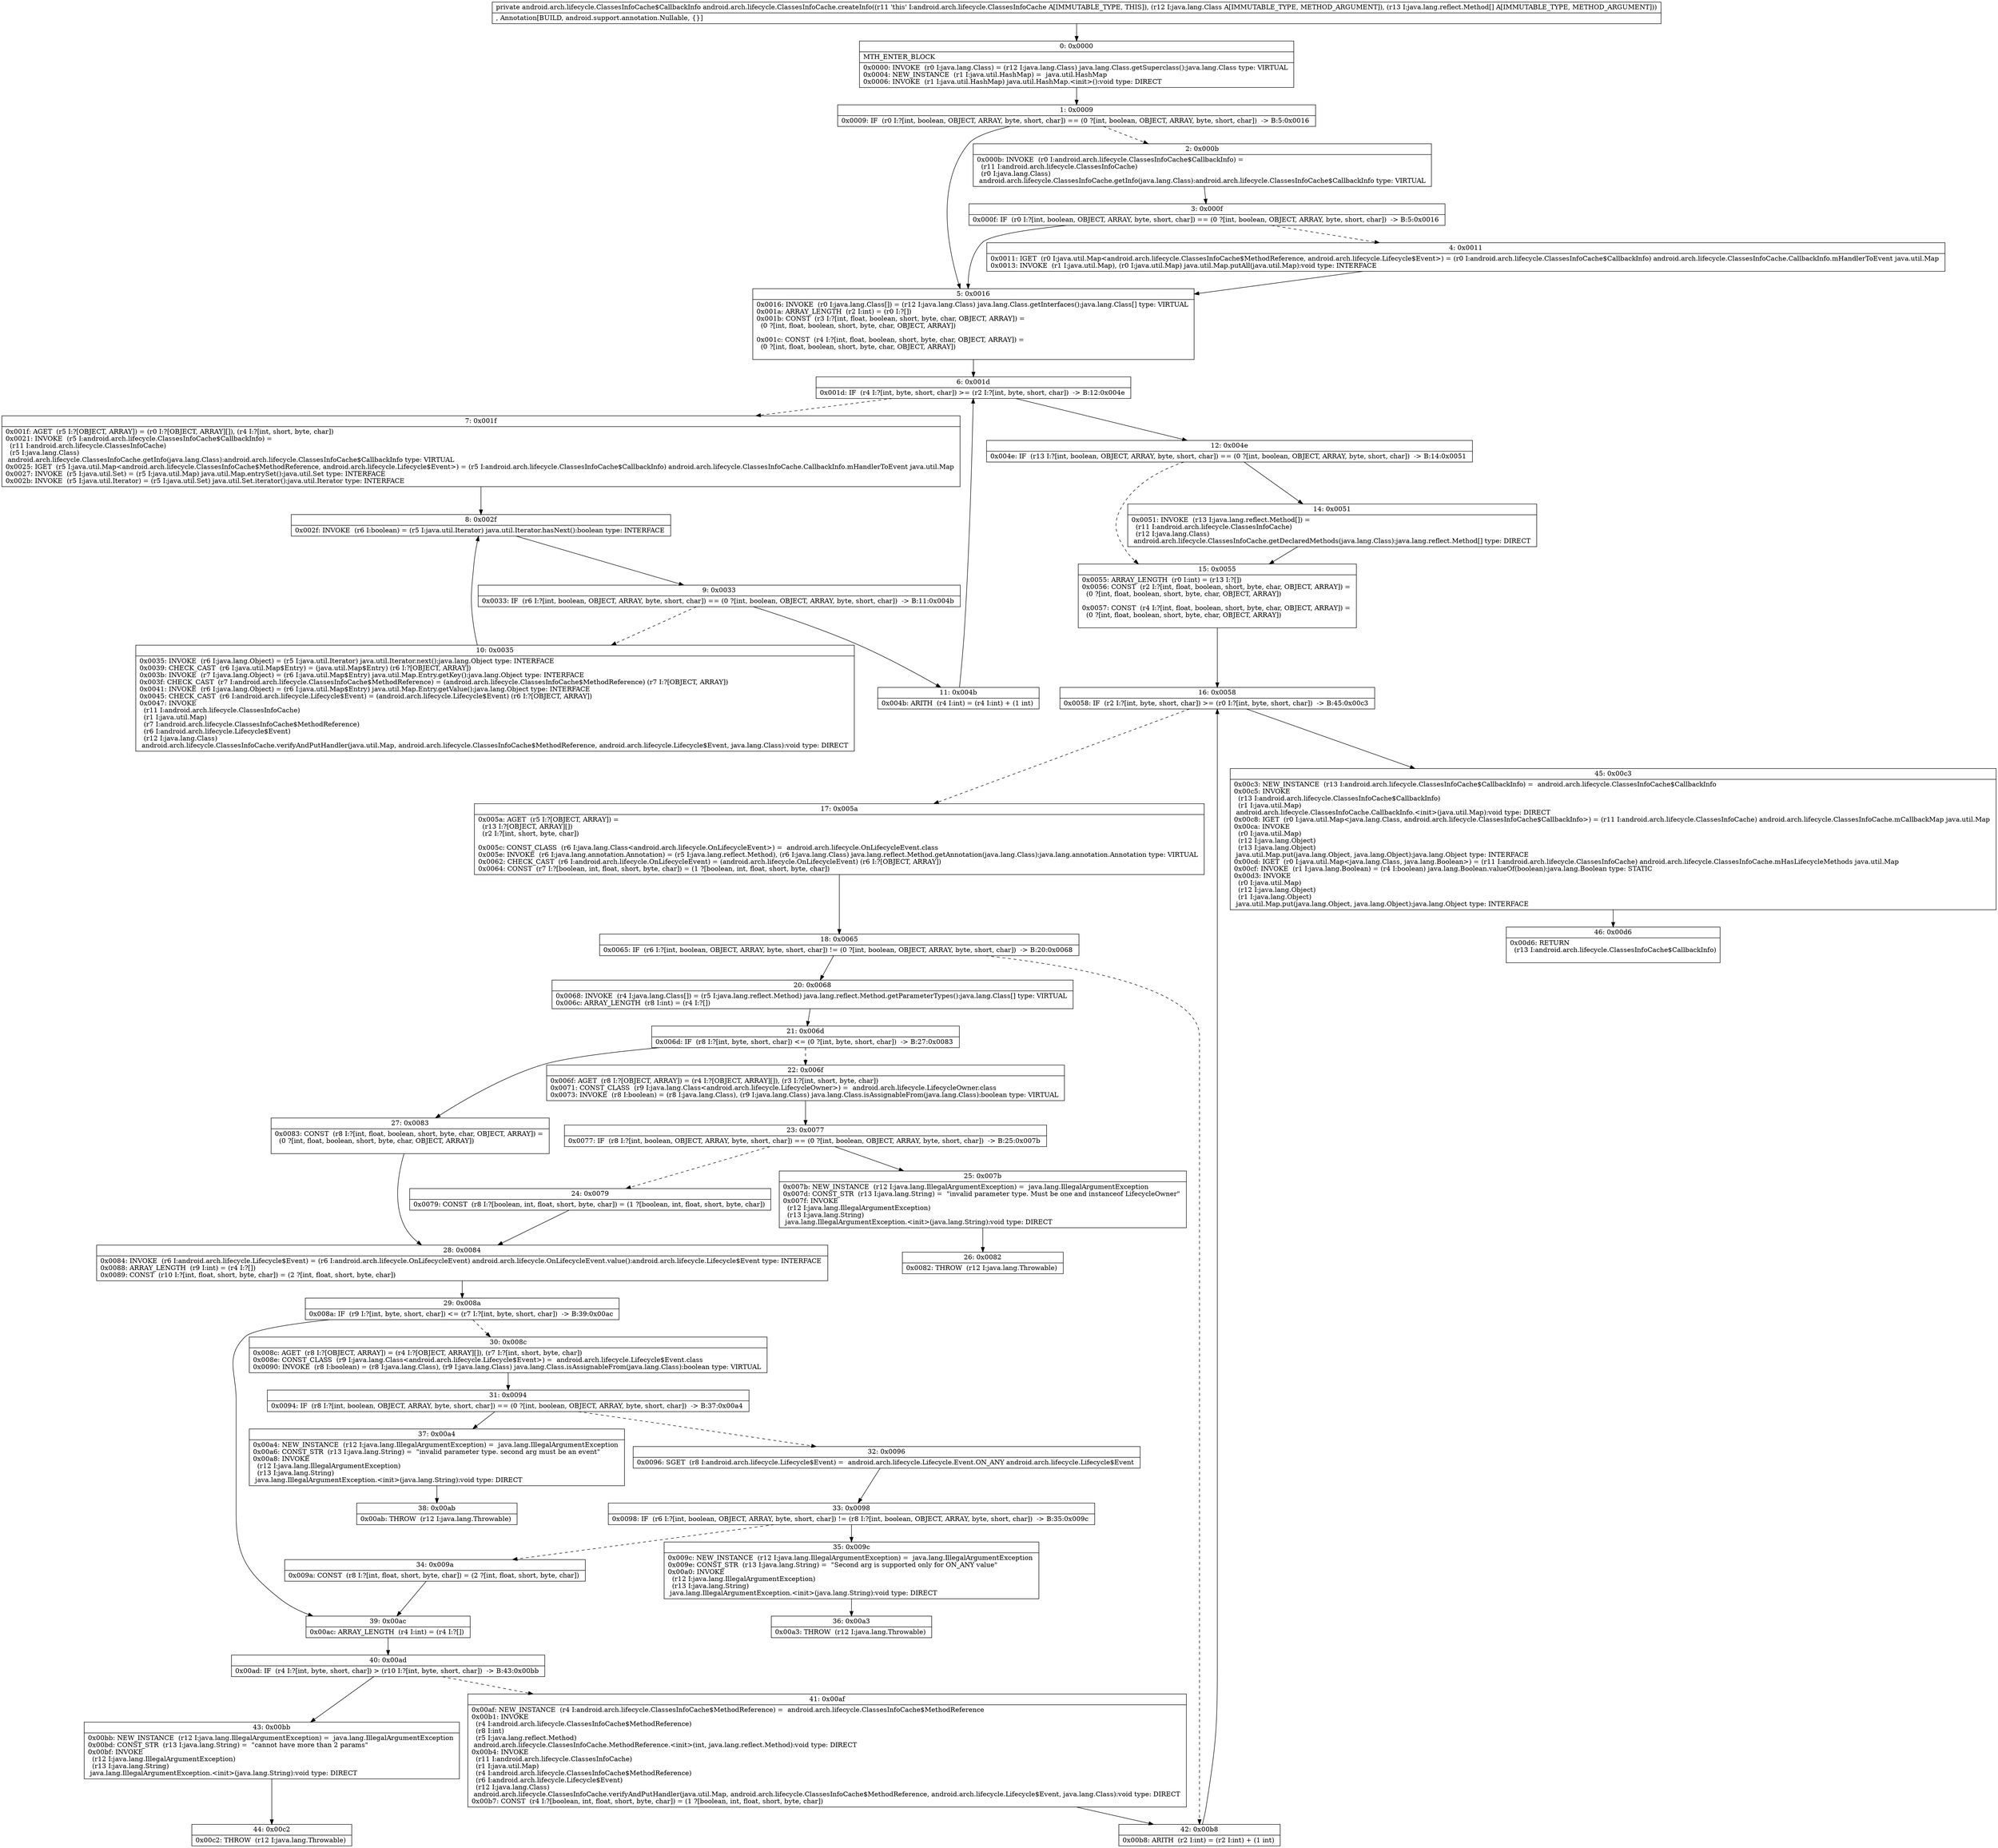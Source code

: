 digraph "CFG forandroid.arch.lifecycle.ClassesInfoCache.createInfo(Ljava\/lang\/Class;[Ljava\/lang\/reflect\/Method;)Landroid\/arch\/lifecycle\/ClassesInfoCache$CallbackInfo;" {
Node_0 [shape=record,label="{0\:\ 0x0000|MTH_ENTER_BLOCK\l|0x0000: INVOKE  (r0 I:java.lang.Class) = (r12 I:java.lang.Class) java.lang.Class.getSuperclass():java.lang.Class type: VIRTUAL \l0x0004: NEW_INSTANCE  (r1 I:java.util.HashMap) =  java.util.HashMap \l0x0006: INVOKE  (r1 I:java.util.HashMap) java.util.HashMap.\<init\>():void type: DIRECT \l}"];
Node_1 [shape=record,label="{1\:\ 0x0009|0x0009: IF  (r0 I:?[int, boolean, OBJECT, ARRAY, byte, short, char]) == (0 ?[int, boolean, OBJECT, ARRAY, byte, short, char])  \-\> B:5:0x0016 \l}"];
Node_2 [shape=record,label="{2\:\ 0x000b|0x000b: INVOKE  (r0 I:android.arch.lifecycle.ClassesInfoCache$CallbackInfo) = \l  (r11 I:android.arch.lifecycle.ClassesInfoCache)\l  (r0 I:java.lang.Class)\l android.arch.lifecycle.ClassesInfoCache.getInfo(java.lang.Class):android.arch.lifecycle.ClassesInfoCache$CallbackInfo type: VIRTUAL \l}"];
Node_3 [shape=record,label="{3\:\ 0x000f|0x000f: IF  (r0 I:?[int, boolean, OBJECT, ARRAY, byte, short, char]) == (0 ?[int, boolean, OBJECT, ARRAY, byte, short, char])  \-\> B:5:0x0016 \l}"];
Node_4 [shape=record,label="{4\:\ 0x0011|0x0011: IGET  (r0 I:java.util.Map\<android.arch.lifecycle.ClassesInfoCache$MethodReference, android.arch.lifecycle.Lifecycle$Event\>) = (r0 I:android.arch.lifecycle.ClassesInfoCache$CallbackInfo) android.arch.lifecycle.ClassesInfoCache.CallbackInfo.mHandlerToEvent java.util.Map \l0x0013: INVOKE  (r1 I:java.util.Map), (r0 I:java.util.Map) java.util.Map.putAll(java.util.Map):void type: INTERFACE \l}"];
Node_5 [shape=record,label="{5\:\ 0x0016|0x0016: INVOKE  (r0 I:java.lang.Class[]) = (r12 I:java.lang.Class) java.lang.Class.getInterfaces():java.lang.Class[] type: VIRTUAL \l0x001a: ARRAY_LENGTH  (r2 I:int) = (r0 I:?[]) \l0x001b: CONST  (r3 I:?[int, float, boolean, short, byte, char, OBJECT, ARRAY]) = \l  (0 ?[int, float, boolean, short, byte, char, OBJECT, ARRAY])\l \l0x001c: CONST  (r4 I:?[int, float, boolean, short, byte, char, OBJECT, ARRAY]) = \l  (0 ?[int, float, boolean, short, byte, char, OBJECT, ARRAY])\l \l}"];
Node_6 [shape=record,label="{6\:\ 0x001d|0x001d: IF  (r4 I:?[int, byte, short, char]) \>= (r2 I:?[int, byte, short, char])  \-\> B:12:0x004e \l}"];
Node_7 [shape=record,label="{7\:\ 0x001f|0x001f: AGET  (r5 I:?[OBJECT, ARRAY]) = (r0 I:?[OBJECT, ARRAY][]), (r4 I:?[int, short, byte, char]) \l0x0021: INVOKE  (r5 I:android.arch.lifecycle.ClassesInfoCache$CallbackInfo) = \l  (r11 I:android.arch.lifecycle.ClassesInfoCache)\l  (r5 I:java.lang.Class)\l android.arch.lifecycle.ClassesInfoCache.getInfo(java.lang.Class):android.arch.lifecycle.ClassesInfoCache$CallbackInfo type: VIRTUAL \l0x0025: IGET  (r5 I:java.util.Map\<android.arch.lifecycle.ClassesInfoCache$MethodReference, android.arch.lifecycle.Lifecycle$Event\>) = (r5 I:android.arch.lifecycle.ClassesInfoCache$CallbackInfo) android.arch.lifecycle.ClassesInfoCache.CallbackInfo.mHandlerToEvent java.util.Map \l0x0027: INVOKE  (r5 I:java.util.Set) = (r5 I:java.util.Map) java.util.Map.entrySet():java.util.Set type: INTERFACE \l0x002b: INVOKE  (r5 I:java.util.Iterator) = (r5 I:java.util.Set) java.util.Set.iterator():java.util.Iterator type: INTERFACE \l}"];
Node_8 [shape=record,label="{8\:\ 0x002f|0x002f: INVOKE  (r6 I:boolean) = (r5 I:java.util.Iterator) java.util.Iterator.hasNext():boolean type: INTERFACE \l}"];
Node_9 [shape=record,label="{9\:\ 0x0033|0x0033: IF  (r6 I:?[int, boolean, OBJECT, ARRAY, byte, short, char]) == (0 ?[int, boolean, OBJECT, ARRAY, byte, short, char])  \-\> B:11:0x004b \l}"];
Node_10 [shape=record,label="{10\:\ 0x0035|0x0035: INVOKE  (r6 I:java.lang.Object) = (r5 I:java.util.Iterator) java.util.Iterator.next():java.lang.Object type: INTERFACE \l0x0039: CHECK_CAST  (r6 I:java.util.Map$Entry) = (java.util.Map$Entry) (r6 I:?[OBJECT, ARRAY]) \l0x003b: INVOKE  (r7 I:java.lang.Object) = (r6 I:java.util.Map$Entry) java.util.Map.Entry.getKey():java.lang.Object type: INTERFACE \l0x003f: CHECK_CAST  (r7 I:android.arch.lifecycle.ClassesInfoCache$MethodReference) = (android.arch.lifecycle.ClassesInfoCache$MethodReference) (r7 I:?[OBJECT, ARRAY]) \l0x0041: INVOKE  (r6 I:java.lang.Object) = (r6 I:java.util.Map$Entry) java.util.Map.Entry.getValue():java.lang.Object type: INTERFACE \l0x0045: CHECK_CAST  (r6 I:android.arch.lifecycle.Lifecycle$Event) = (android.arch.lifecycle.Lifecycle$Event) (r6 I:?[OBJECT, ARRAY]) \l0x0047: INVOKE  \l  (r11 I:android.arch.lifecycle.ClassesInfoCache)\l  (r1 I:java.util.Map)\l  (r7 I:android.arch.lifecycle.ClassesInfoCache$MethodReference)\l  (r6 I:android.arch.lifecycle.Lifecycle$Event)\l  (r12 I:java.lang.Class)\l android.arch.lifecycle.ClassesInfoCache.verifyAndPutHandler(java.util.Map, android.arch.lifecycle.ClassesInfoCache$MethodReference, android.arch.lifecycle.Lifecycle$Event, java.lang.Class):void type: DIRECT \l}"];
Node_11 [shape=record,label="{11\:\ 0x004b|0x004b: ARITH  (r4 I:int) = (r4 I:int) + (1 int) \l}"];
Node_12 [shape=record,label="{12\:\ 0x004e|0x004e: IF  (r13 I:?[int, boolean, OBJECT, ARRAY, byte, short, char]) == (0 ?[int, boolean, OBJECT, ARRAY, byte, short, char])  \-\> B:14:0x0051 \l}"];
Node_14 [shape=record,label="{14\:\ 0x0051|0x0051: INVOKE  (r13 I:java.lang.reflect.Method[]) = \l  (r11 I:android.arch.lifecycle.ClassesInfoCache)\l  (r12 I:java.lang.Class)\l android.arch.lifecycle.ClassesInfoCache.getDeclaredMethods(java.lang.Class):java.lang.reflect.Method[] type: DIRECT \l}"];
Node_15 [shape=record,label="{15\:\ 0x0055|0x0055: ARRAY_LENGTH  (r0 I:int) = (r13 I:?[]) \l0x0056: CONST  (r2 I:?[int, float, boolean, short, byte, char, OBJECT, ARRAY]) = \l  (0 ?[int, float, boolean, short, byte, char, OBJECT, ARRAY])\l \l0x0057: CONST  (r4 I:?[int, float, boolean, short, byte, char, OBJECT, ARRAY]) = \l  (0 ?[int, float, boolean, short, byte, char, OBJECT, ARRAY])\l \l}"];
Node_16 [shape=record,label="{16\:\ 0x0058|0x0058: IF  (r2 I:?[int, byte, short, char]) \>= (r0 I:?[int, byte, short, char])  \-\> B:45:0x00c3 \l}"];
Node_17 [shape=record,label="{17\:\ 0x005a|0x005a: AGET  (r5 I:?[OBJECT, ARRAY]) = \l  (r13 I:?[OBJECT, ARRAY][])\l  (r2 I:?[int, short, byte, char])\l \l0x005c: CONST_CLASS  (r6 I:java.lang.Class\<android.arch.lifecycle.OnLifecycleEvent\>) =  android.arch.lifecycle.OnLifecycleEvent.class \l0x005e: INVOKE  (r6 I:java.lang.annotation.Annotation) = (r5 I:java.lang.reflect.Method), (r6 I:java.lang.Class) java.lang.reflect.Method.getAnnotation(java.lang.Class):java.lang.annotation.Annotation type: VIRTUAL \l0x0062: CHECK_CAST  (r6 I:android.arch.lifecycle.OnLifecycleEvent) = (android.arch.lifecycle.OnLifecycleEvent) (r6 I:?[OBJECT, ARRAY]) \l0x0064: CONST  (r7 I:?[boolean, int, float, short, byte, char]) = (1 ?[boolean, int, float, short, byte, char]) \l}"];
Node_18 [shape=record,label="{18\:\ 0x0065|0x0065: IF  (r6 I:?[int, boolean, OBJECT, ARRAY, byte, short, char]) != (0 ?[int, boolean, OBJECT, ARRAY, byte, short, char])  \-\> B:20:0x0068 \l}"];
Node_20 [shape=record,label="{20\:\ 0x0068|0x0068: INVOKE  (r4 I:java.lang.Class[]) = (r5 I:java.lang.reflect.Method) java.lang.reflect.Method.getParameterTypes():java.lang.Class[] type: VIRTUAL \l0x006c: ARRAY_LENGTH  (r8 I:int) = (r4 I:?[]) \l}"];
Node_21 [shape=record,label="{21\:\ 0x006d|0x006d: IF  (r8 I:?[int, byte, short, char]) \<= (0 ?[int, byte, short, char])  \-\> B:27:0x0083 \l}"];
Node_22 [shape=record,label="{22\:\ 0x006f|0x006f: AGET  (r8 I:?[OBJECT, ARRAY]) = (r4 I:?[OBJECT, ARRAY][]), (r3 I:?[int, short, byte, char]) \l0x0071: CONST_CLASS  (r9 I:java.lang.Class\<android.arch.lifecycle.LifecycleOwner\>) =  android.arch.lifecycle.LifecycleOwner.class \l0x0073: INVOKE  (r8 I:boolean) = (r8 I:java.lang.Class), (r9 I:java.lang.Class) java.lang.Class.isAssignableFrom(java.lang.Class):boolean type: VIRTUAL \l}"];
Node_23 [shape=record,label="{23\:\ 0x0077|0x0077: IF  (r8 I:?[int, boolean, OBJECT, ARRAY, byte, short, char]) == (0 ?[int, boolean, OBJECT, ARRAY, byte, short, char])  \-\> B:25:0x007b \l}"];
Node_24 [shape=record,label="{24\:\ 0x0079|0x0079: CONST  (r8 I:?[boolean, int, float, short, byte, char]) = (1 ?[boolean, int, float, short, byte, char]) \l}"];
Node_25 [shape=record,label="{25\:\ 0x007b|0x007b: NEW_INSTANCE  (r12 I:java.lang.IllegalArgumentException) =  java.lang.IllegalArgumentException \l0x007d: CONST_STR  (r13 I:java.lang.String) =  \"invalid parameter type. Must be one and instanceof LifecycleOwner\" \l0x007f: INVOKE  \l  (r12 I:java.lang.IllegalArgumentException)\l  (r13 I:java.lang.String)\l java.lang.IllegalArgumentException.\<init\>(java.lang.String):void type: DIRECT \l}"];
Node_26 [shape=record,label="{26\:\ 0x0082|0x0082: THROW  (r12 I:java.lang.Throwable) \l}"];
Node_27 [shape=record,label="{27\:\ 0x0083|0x0083: CONST  (r8 I:?[int, float, boolean, short, byte, char, OBJECT, ARRAY]) = \l  (0 ?[int, float, boolean, short, byte, char, OBJECT, ARRAY])\l \l}"];
Node_28 [shape=record,label="{28\:\ 0x0084|0x0084: INVOKE  (r6 I:android.arch.lifecycle.Lifecycle$Event) = (r6 I:android.arch.lifecycle.OnLifecycleEvent) android.arch.lifecycle.OnLifecycleEvent.value():android.arch.lifecycle.Lifecycle$Event type: INTERFACE \l0x0088: ARRAY_LENGTH  (r9 I:int) = (r4 I:?[]) \l0x0089: CONST  (r10 I:?[int, float, short, byte, char]) = (2 ?[int, float, short, byte, char]) \l}"];
Node_29 [shape=record,label="{29\:\ 0x008a|0x008a: IF  (r9 I:?[int, byte, short, char]) \<= (r7 I:?[int, byte, short, char])  \-\> B:39:0x00ac \l}"];
Node_30 [shape=record,label="{30\:\ 0x008c|0x008c: AGET  (r8 I:?[OBJECT, ARRAY]) = (r4 I:?[OBJECT, ARRAY][]), (r7 I:?[int, short, byte, char]) \l0x008e: CONST_CLASS  (r9 I:java.lang.Class\<android.arch.lifecycle.Lifecycle$Event\>) =  android.arch.lifecycle.Lifecycle$Event.class \l0x0090: INVOKE  (r8 I:boolean) = (r8 I:java.lang.Class), (r9 I:java.lang.Class) java.lang.Class.isAssignableFrom(java.lang.Class):boolean type: VIRTUAL \l}"];
Node_31 [shape=record,label="{31\:\ 0x0094|0x0094: IF  (r8 I:?[int, boolean, OBJECT, ARRAY, byte, short, char]) == (0 ?[int, boolean, OBJECT, ARRAY, byte, short, char])  \-\> B:37:0x00a4 \l}"];
Node_32 [shape=record,label="{32\:\ 0x0096|0x0096: SGET  (r8 I:android.arch.lifecycle.Lifecycle$Event) =  android.arch.lifecycle.Lifecycle.Event.ON_ANY android.arch.lifecycle.Lifecycle$Event \l}"];
Node_33 [shape=record,label="{33\:\ 0x0098|0x0098: IF  (r6 I:?[int, boolean, OBJECT, ARRAY, byte, short, char]) != (r8 I:?[int, boolean, OBJECT, ARRAY, byte, short, char])  \-\> B:35:0x009c \l}"];
Node_34 [shape=record,label="{34\:\ 0x009a|0x009a: CONST  (r8 I:?[int, float, short, byte, char]) = (2 ?[int, float, short, byte, char]) \l}"];
Node_35 [shape=record,label="{35\:\ 0x009c|0x009c: NEW_INSTANCE  (r12 I:java.lang.IllegalArgumentException) =  java.lang.IllegalArgumentException \l0x009e: CONST_STR  (r13 I:java.lang.String) =  \"Second arg is supported only for ON_ANY value\" \l0x00a0: INVOKE  \l  (r12 I:java.lang.IllegalArgumentException)\l  (r13 I:java.lang.String)\l java.lang.IllegalArgumentException.\<init\>(java.lang.String):void type: DIRECT \l}"];
Node_36 [shape=record,label="{36\:\ 0x00a3|0x00a3: THROW  (r12 I:java.lang.Throwable) \l}"];
Node_37 [shape=record,label="{37\:\ 0x00a4|0x00a4: NEW_INSTANCE  (r12 I:java.lang.IllegalArgumentException) =  java.lang.IllegalArgumentException \l0x00a6: CONST_STR  (r13 I:java.lang.String) =  \"invalid parameter type. second arg must be an event\" \l0x00a8: INVOKE  \l  (r12 I:java.lang.IllegalArgumentException)\l  (r13 I:java.lang.String)\l java.lang.IllegalArgumentException.\<init\>(java.lang.String):void type: DIRECT \l}"];
Node_38 [shape=record,label="{38\:\ 0x00ab|0x00ab: THROW  (r12 I:java.lang.Throwable) \l}"];
Node_39 [shape=record,label="{39\:\ 0x00ac|0x00ac: ARRAY_LENGTH  (r4 I:int) = (r4 I:?[]) \l}"];
Node_40 [shape=record,label="{40\:\ 0x00ad|0x00ad: IF  (r4 I:?[int, byte, short, char]) \> (r10 I:?[int, byte, short, char])  \-\> B:43:0x00bb \l}"];
Node_41 [shape=record,label="{41\:\ 0x00af|0x00af: NEW_INSTANCE  (r4 I:android.arch.lifecycle.ClassesInfoCache$MethodReference) =  android.arch.lifecycle.ClassesInfoCache$MethodReference \l0x00b1: INVOKE  \l  (r4 I:android.arch.lifecycle.ClassesInfoCache$MethodReference)\l  (r8 I:int)\l  (r5 I:java.lang.reflect.Method)\l android.arch.lifecycle.ClassesInfoCache.MethodReference.\<init\>(int, java.lang.reflect.Method):void type: DIRECT \l0x00b4: INVOKE  \l  (r11 I:android.arch.lifecycle.ClassesInfoCache)\l  (r1 I:java.util.Map)\l  (r4 I:android.arch.lifecycle.ClassesInfoCache$MethodReference)\l  (r6 I:android.arch.lifecycle.Lifecycle$Event)\l  (r12 I:java.lang.Class)\l android.arch.lifecycle.ClassesInfoCache.verifyAndPutHandler(java.util.Map, android.arch.lifecycle.ClassesInfoCache$MethodReference, android.arch.lifecycle.Lifecycle$Event, java.lang.Class):void type: DIRECT \l0x00b7: CONST  (r4 I:?[boolean, int, float, short, byte, char]) = (1 ?[boolean, int, float, short, byte, char]) \l}"];
Node_42 [shape=record,label="{42\:\ 0x00b8|0x00b8: ARITH  (r2 I:int) = (r2 I:int) + (1 int) \l}"];
Node_43 [shape=record,label="{43\:\ 0x00bb|0x00bb: NEW_INSTANCE  (r12 I:java.lang.IllegalArgumentException) =  java.lang.IllegalArgumentException \l0x00bd: CONST_STR  (r13 I:java.lang.String) =  \"cannot have more than 2 params\" \l0x00bf: INVOKE  \l  (r12 I:java.lang.IllegalArgumentException)\l  (r13 I:java.lang.String)\l java.lang.IllegalArgumentException.\<init\>(java.lang.String):void type: DIRECT \l}"];
Node_44 [shape=record,label="{44\:\ 0x00c2|0x00c2: THROW  (r12 I:java.lang.Throwable) \l}"];
Node_45 [shape=record,label="{45\:\ 0x00c3|0x00c3: NEW_INSTANCE  (r13 I:android.arch.lifecycle.ClassesInfoCache$CallbackInfo) =  android.arch.lifecycle.ClassesInfoCache$CallbackInfo \l0x00c5: INVOKE  \l  (r13 I:android.arch.lifecycle.ClassesInfoCache$CallbackInfo)\l  (r1 I:java.util.Map)\l android.arch.lifecycle.ClassesInfoCache.CallbackInfo.\<init\>(java.util.Map):void type: DIRECT \l0x00c8: IGET  (r0 I:java.util.Map\<java.lang.Class, android.arch.lifecycle.ClassesInfoCache$CallbackInfo\>) = (r11 I:android.arch.lifecycle.ClassesInfoCache) android.arch.lifecycle.ClassesInfoCache.mCallbackMap java.util.Map \l0x00ca: INVOKE  \l  (r0 I:java.util.Map)\l  (r12 I:java.lang.Object)\l  (r13 I:java.lang.Object)\l java.util.Map.put(java.lang.Object, java.lang.Object):java.lang.Object type: INTERFACE \l0x00cd: IGET  (r0 I:java.util.Map\<java.lang.Class, java.lang.Boolean\>) = (r11 I:android.arch.lifecycle.ClassesInfoCache) android.arch.lifecycle.ClassesInfoCache.mHasLifecycleMethods java.util.Map \l0x00cf: INVOKE  (r1 I:java.lang.Boolean) = (r4 I:boolean) java.lang.Boolean.valueOf(boolean):java.lang.Boolean type: STATIC \l0x00d3: INVOKE  \l  (r0 I:java.util.Map)\l  (r12 I:java.lang.Object)\l  (r1 I:java.lang.Object)\l java.util.Map.put(java.lang.Object, java.lang.Object):java.lang.Object type: INTERFACE \l}"];
Node_46 [shape=record,label="{46\:\ 0x00d6|0x00d6: RETURN  \l  (r13 I:android.arch.lifecycle.ClassesInfoCache$CallbackInfo)\l \l}"];
MethodNode[shape=record,label="{private android.arch.lifecycle.ClassesInfoCache$CallbackInfo android.arch.lifecycle.ClassesInfoCache.createInfo((r11 'this' I:android.arch.lifecycle.ClassesInfoCache A[IMMUTABLE_TYPE, THIS]), (r12 I:java.lang.Class A[IMMUTABLE_TYPE, METHOD_ARGUMENT]), (r13 I:java.lang.reflect.Method[] A[IMMUTABLE_TYPE, METHOD_ARGUMENT]))  | , Annotation[BUILD, android.support.annotation.Nullable, \{\}]\l}"];
MethodNode -> Node_0;
Node_0 -> Node_1;
Node_1 -> Node_2[style=dashed];
Node_1 -> Node_5;
Node_2 -> Node_3;
Node_3 -> Node_4[style=dashed];
Node_3 -> Node_5;
Node_4 -> Node_5;
Node_5 -> Node_6;
Node_6 -> Node_7[style=dashed];
Node_6 -> Node_12;
Node_7 -> Node_8;
Node_8 -> Node_9;
Node_9 -> Node_10[style=dashed];
Node_9 -> Node_11;
Node_10 -> Node_8;
Node_11 -> Node_6;
Node_12 -> Node_14;
Node_12 -> Node_15[style=dashed];
Node_14 -> Node_15;
Node_15 -> Node_16;
Node_16 -> Node_17[style=dashed];
Node_16 -> Node_45;
Node_17 -> Node_18;
Node_18 -> Node_20;
Node_18 -> Node_42[style=dashed];
Node_20 -> Node_21;
Node_21 -> Node_22[style=dashed];
Node_21 -> Node_27;
Node_22 -> Node_23;
Node_23 -> Node_24[style=dashed];
Node_23 -> Node_25;
Node_24 -> Node_28;
Node_25 -> Node_26;
Node_27 -> Node_28;
Node_28 -> Node_29;
Node_29 -> Node_30[style=dashed];
Node_29 -> Node_39;
Node_30 -> Node_31;
Node_31 -> Node_32[style=dashed];
Node_31 -> Node_37;
Node_32 -> Node_33;
Node_33 -> Node_34[style=dashed];
Node_33 -> Node_35;
Node_34 -> Node_39;
Node_35 -> Node_36;
Node_37 -> Node_38;
Node_39 -> Node_40;
Node_40 -> Node_41[style=dashed];
Node_40 -> Node_43;
Node_41 -> Node_42;
Node_42 -> Node_16;
Node_43 -> Node_44;
Node_45 -> Node_46;
}

